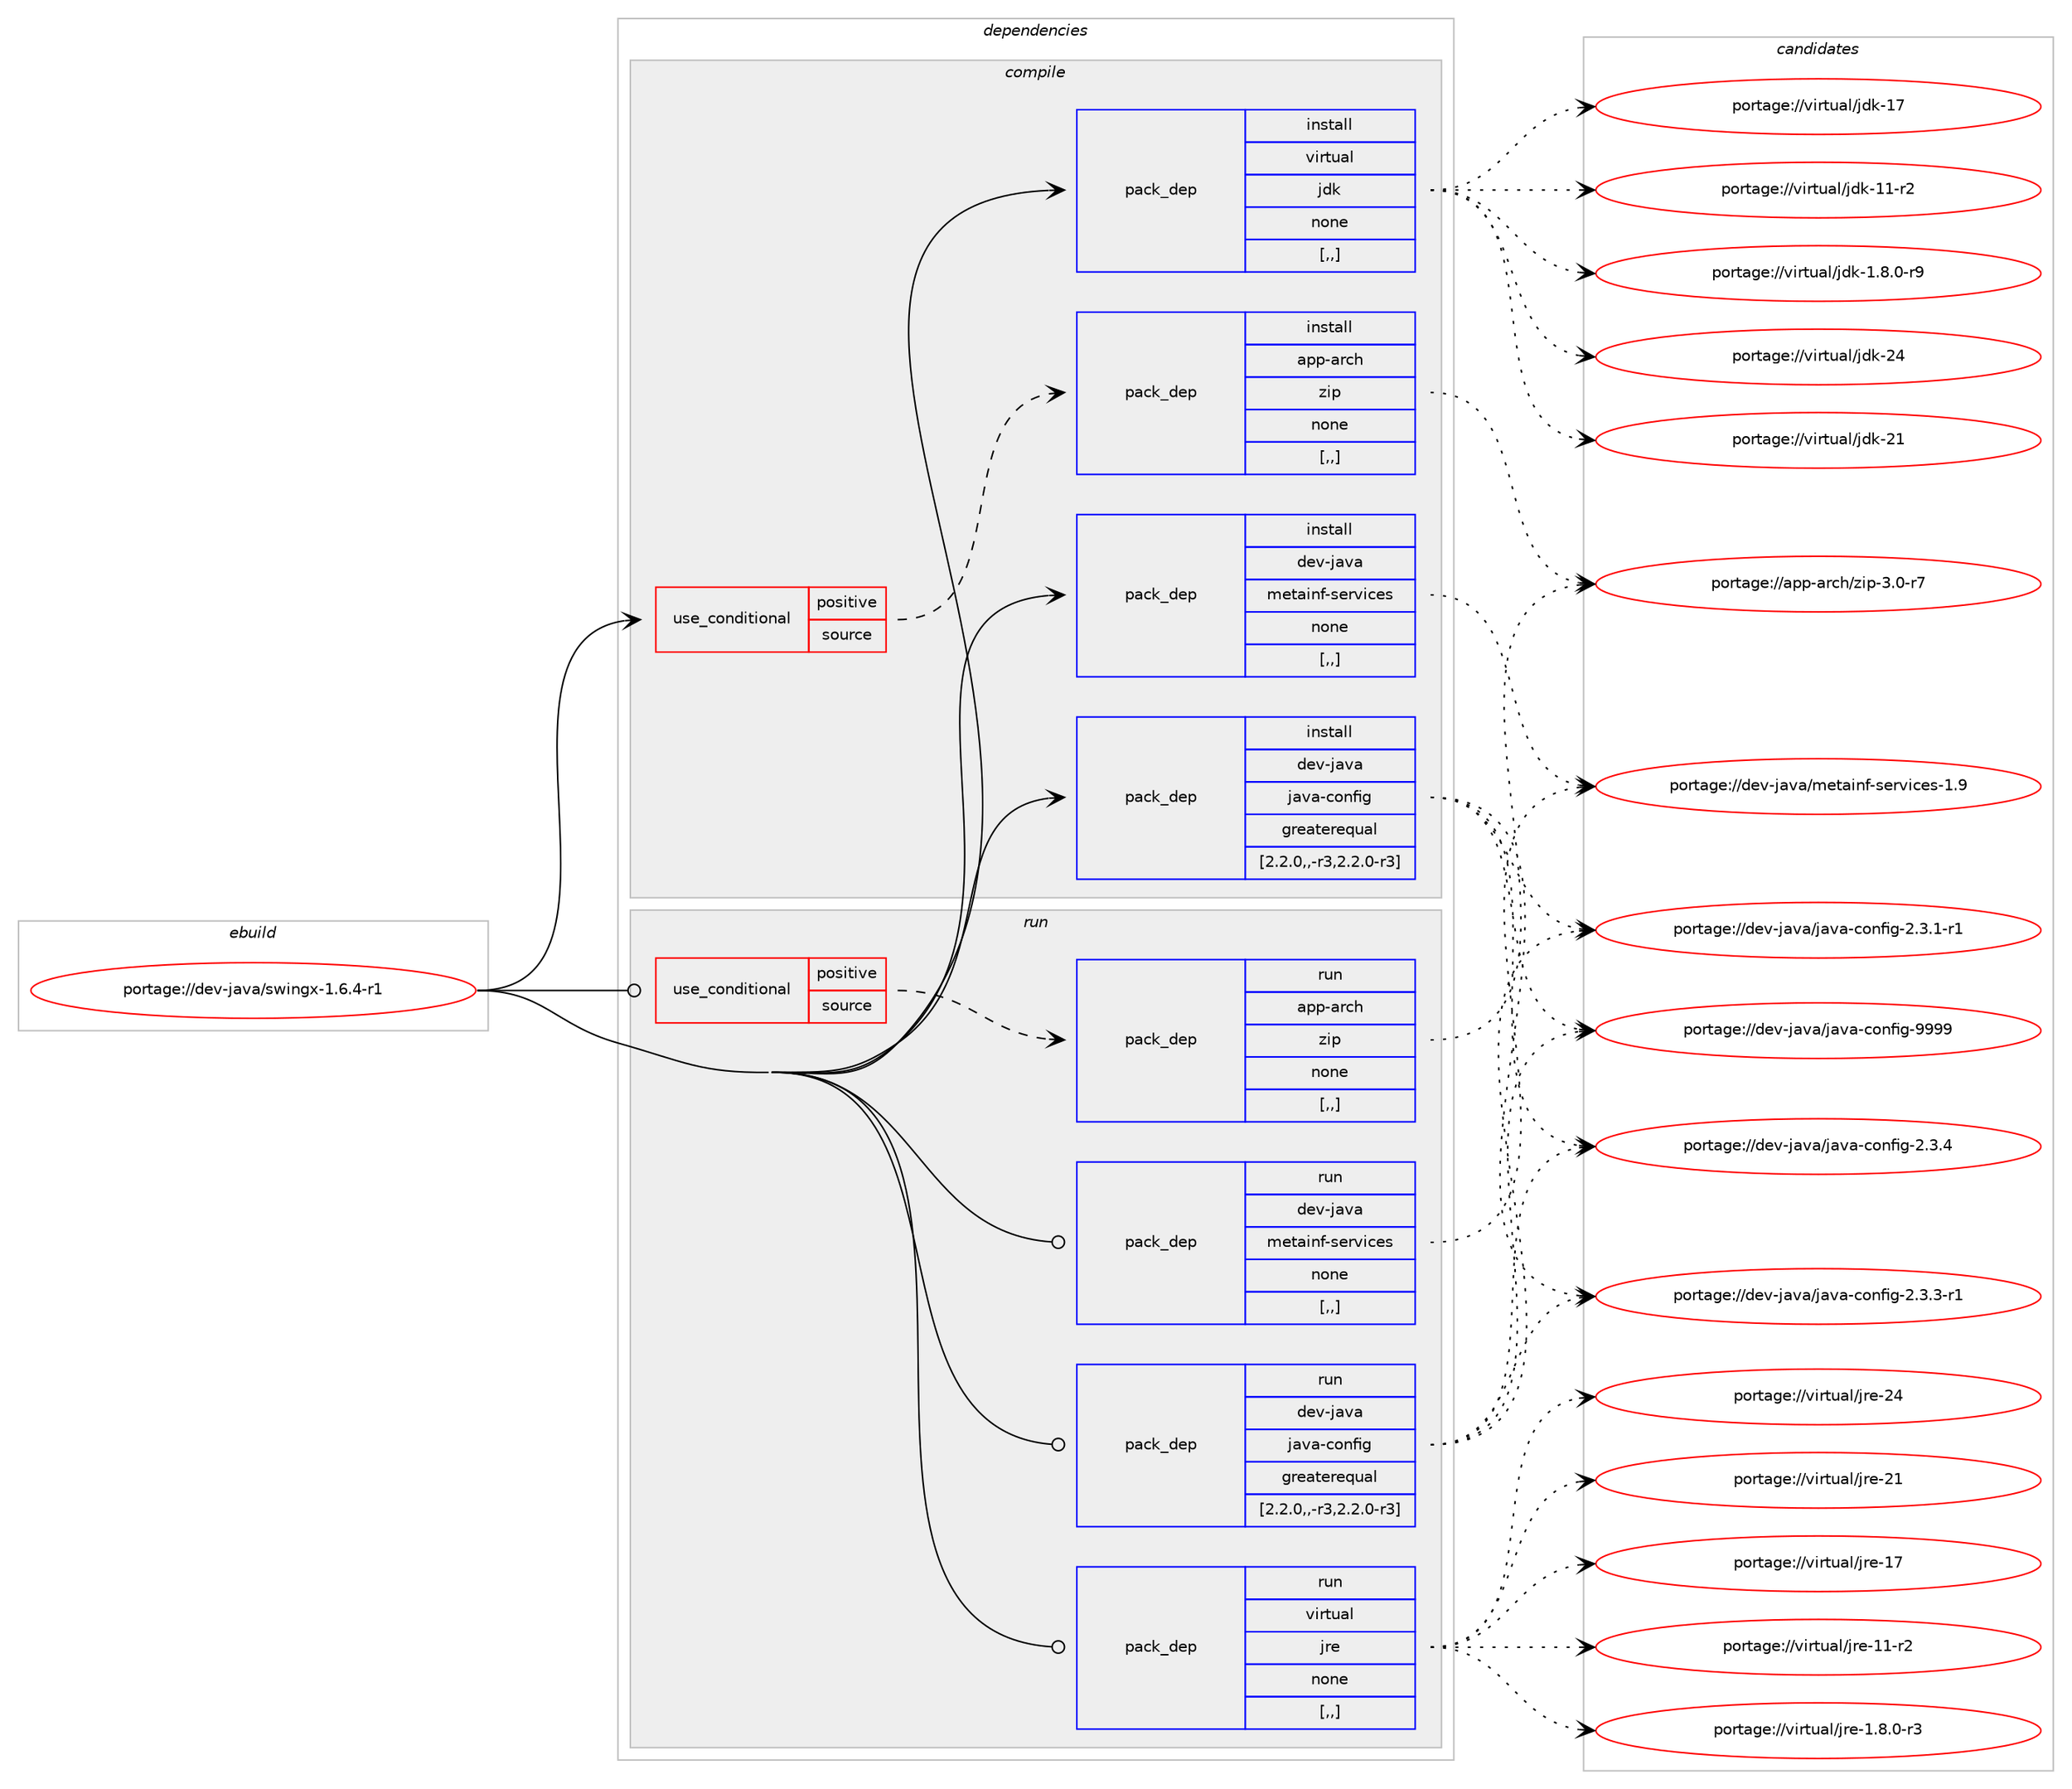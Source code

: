 digraph prolog {

# *************
# Graph options
# *************

newrank=true;
concentrate=true;
compound=true;
graph [rankdir=LR,fontname=Helvetica,fontsize=10,ranksep=1.5];#, ranksep=2.5, nodesep=0.2];
edge  [arrowhead=vee];
node  [fontname=Helvetica,fontsize=10];

# **********
# The ebuild
# **********

subgraph cluster_leftcol {
color=gray;
label=<<i>ebuild</i>>;
id [label="portage://dev-java/swingx-1.6.4-r1", color=red, width=4, href="../dev-java/swingx-1.6.4-r1.svg"];
}

# ****************
# The dependencies
# ****************

subgraph cluster_midcol {
color=gray;
label=<<i>dependencies</i>>;
subgraph cluster_compile {
fillcolor="#eeeeee";
style=filled;
label=<<i>compile</i>>;
subgraph cond22507 {
dependency97653 [label=<<TABLE BORDER="0" CELLBORDER="1" CELLSPACING="0" CELLPADDING="4"><TR><TD ROWSPAN="3" CELLPADDING="10">use_conditional</TD></TR><TR><TD>positive</TD></TR><TR><TD>source</TD></TR></TABLE>>, shape=none, color=red];
subgraph pack74080 {
dependency97654 [label=<<TABLE BORDER="0" CELLBORDER="1" CELLSPACING="0" CELLPADDING="4" WIDTH="220"><TR><TD ROWSPAN="6" CELLPADDING="30">pack_dep</TD></TR><TR><TD WIDTH="110">install</TD></TR><TR><TD>app-arch</TD></TR><TR><TD>zip</TD></TR><TR><TD>none</TD></TR><TR><TD>[,,]</TD></TR></TABLE>>, shape=none, color=blue];
}
dependency97653:e -> dependency97654:w [weight=20,style="dashed",arrowhead="vee"];
}
id:e -> dependency97653:w [weight=20,style="solid",arrowhead="vee"];
subgraph pack74081 {
dependency97655 [label=<<TABLE BORDER="0" CELLBORDER="1" CELLSPACING="0" CELLPADDING="4" WIDTH="220"><TR><TD ROWSPAN="6" CELLPADDING="30">pack_dep</TD></TR><TR><TD WIDTH="110">install</TD></TR><TR><TD>dev-java</TD></TR><TR><TD>java-config</TD></TR><TR><TD>greaterequal</TD></TR><TR><TD>[2.2.0,,-r3,2.2.0-r3]</TD></TR></TABLE>>, shape=none, color=blue];
}
id:e -> dependency97655:w [weight=20,style="solid",arrowhead="vee"];
subgraph pack74082 {
dependency97656 [label=<<TABLE BORDER="0" CELLBORDER="1" CELLSPACING="0" CELLPADDING="4" WIDTH="220"><TR><TD ROWSPAN="6" CELLPADDING="30">pack_dep</TD></TR><TR><TD WIDTH="110">install</TD></TR><TR><TD>dev-java</TD></TR><TR><TD>metainf-services</TD></TR><TR><TD>none</TD></TR><TR><TD>[,,]</TD></TR></TABLE>>, shape=none, color=blue];
}
id:e -> dependency97656:w [weight=20,style="solid",arrowhead="vee"];
subgraph pack74083 {
dependency97657 [label=<<TABLE BORDER="0" CELLBORDER="1" CELLSPACING="0" CELLPADDING="4" WIDTH="220"><TR><TD ROWSPAN="6" CELLPADDING="30">pack_dep</TD></TR><TR><TD WIDTH="110">install</TD></TR><TR><TD>virtual</TD></TR><TR><TD>jdk</TD></TR><TR><TD>none</TD></TR><TR><TD>[,,]</TD></TR></TABLE>>, shape=none, color=blue];
}
id:e -> dependency97657:w [weight=20,style="solid",arrowhead="vee"];
}
subgraph cluster_compileandrun {
fillcolor="#eeeeee";
style=filled;
label=<<i>compile and run</i>>;
}
subgraph cluster_run {
fillcolor="#eeeeee";
style=filled;
label=<<i>run</i>>;
subgraph cond22508 {
dependency97658 [label=<<TABLE BORDER="0" CELLBORDER="1" CELLSPACING="0" CELLPADDING="4"><TR><TD ROWSPAN="3" CELLPADDING="10">use_conditional</TD></TR><TR><TD>positive</TD></TR><TR><TD>source</TD></TR></TABLE>>, shape=none, color=red];
subgraph pack74084 {
dependency97659 [label=<<TABLE BORDER="0" CELLBORDER="1" CELLSPACING="0" CELLPADDING="4" WIDTH="220"><TR><TD ROWSPAN="6" CELLPADDING="30">pack_dep</TD></TR><TR><TD WIDTH="110">run</TD></TR><TR><TD>app-arch</TD></TR><TR><TD>zip</TD></TR><TR><TD>none</TD></TR><TR><TD>[,,]</TD></TR></TABLE>>, shape=none, color=blue];
}
dependency97658:e -> dependency97659:w [weight=20,style="dashed",arrowhead="vee"];
}
id:e -> dependency97658:w [weight=20,style="solid",arrowhead="odot"];
subgraph pack74085 {
dependency97660 [label=<<TABLE BORDER="0" CELLBORDER="1" CELLSPACING="0" CELLPADDING="4" WIDTH="220"><TR><TD ROWSPAN="6" CELLPADDING="30">pack_dep</TD></TR><TR><TD WIDTH="110">run</TD></TR><TR><TD>dev-java</TD></TR><TR><TD>java-config</TD></TR><TR><TD>greaterequal</TD></TR><TR><TD>[2.2.0,,-r3,2.2.0-r3]</TD></TR></TABLE>>, shape=none, color=blue];
}
id:e -> dependency97660:w [weight=20,style="solid",arrowhead="odot"];
subgraph pack74086 {
dependency97661 [label=<<TABLE BORDER="0" CELLBORDER="1" CELLSPACING="0" CELLPADDING="4" WIDTH="220"><TR><TD ROWSPAN="6" CELLPADDING="30">pack_dep</TD></TR><TR><TD WIDTH="110">run</TD></TR><TR><TD>dev-java</TD></TR><TR><TD>metainf-services</TD></TR><TR><TD>none</TD></TR><TR><TD>[,,]</TD></TR></TABLE>>, shape=none, color=blue];
}
id:e -> dependency97661:w [weight=20,style="solid",arrowhead="odot"];
subgraph pack74087 {
dependency97662 [label=<<TABLE BORDER="0" CELLBORDER="1" CELLSPACING="0" CELLPADDING="4" WIDTH="220"><TR><TD ROWSPAN="6" CELLPADDING="30">pack_dep</TD></TR><TR><TD WIDTH="110">run</TD></TR><TR><TD>virtual</TD></TR><TR><TD>jre</TD></TR><TR><TD>none</TD></TR><TR><TD>[,,]</TD></TR></TABLE>>, shape=none, color=blue];
}
id:e -> dependency97662:w [weight=20,style="solid",arrowhead="odot"];
}
}

# **************
# The candidates
# **************

subgraph cluster_choices {
rank=same;
color=gray;
label=<<i>candidates</i>>;

subgraph choice74080 {
color=black;
nodesep=1;
choice9711211245971149910447122105112455146484511455 [label="portage://app-arch/zip-3.0-r7", color=red, width=4,href="../app-arch/zip-3.0-r7.svg"];
dependency97654:e -> choice9711211245971149910447122105112455146484511455:w [style=dotted,weight="100"];
}
subgraph choice74081 {
color=black;
nodesep=1;
choice10010111845106971189747106971189745991111101021051034557575757 [label="portage://dev-java/java-config-9999", color=red, width=4,href="../dev-java/java-config-9999.svg"];
choice1001011184510697118974710697118974599111110102105103455046514652 [label="portage://dev-java/java-config-2.3.4", color=red, width=4,href="../dev-java/java-config-2.3.4.svg"];
choice10010111845106971189747106971189745991111101021051034550465146514511449 [label="portage://dev-java/java-config-2.3.3-r1", color=red, width=4,href="../dev-java/java-config-2.3.3-r1.svg"];
choice10010111845106971189747106971189745991111101021051034550465146494511449 [label="portage://dev-java/java-config-2.3.1-r1", color=red, width=4,href="../dev-java/java-config-2.3.1-r1.svg"];
dependency97655:e -> choice10010111845106971189747106971189745991111101021051034557575757:w [style=dotted,weight="100"];
dependency97655:e -> choice1001011184510697118974710697118974599111110102105103455046514652:w [style=dotted,weight="100"];
dependency97655:e -> choice10010111845106971189747106971189745991111101021051034550465146514511449:w [style=dotted,weight="100"];
dependency97655:e -> choice10010111845106971189747106971189745991111101021051034550465146494511449:w [style=dotted,weight="100"];
}
subgraph choice74082 {
color=black;
nodesep=1;
choice1001011184510697118974710910111697105110102451151011141181059910111545494657 [label="portage://dev-java/metainf-services-1.9", color=red, width=4,href="../dev-java/metainf-services-1.9.svg"];
dependency97656:e -> choice1001011184510697118974710910111697105110102451151011141181059910111545494657:w [style=dotted,weight="100"];
}
subgraph choice74083 {
color=black;
nodesep=1;
choice1181051141161179710847106100107455052 [label="portage://virtual/jdk-24", color=red, width=4,href="../virtual/jdk-24.svg"];
choice1181051141161179710847106100107455049 [label="portage://virtual/jdk-21", color=red, width=4,href="../virtual/jdk-21.svg"];
choice1181051141161179710847106100107454955 [label="portage://virtual/jdk-17", color=red, width=4,href="../virtual/jdk-17.svg"];
choice11810511411611797108471061001074549494511450 [label="portage://virtual/jdk-11-r2", color=red, width=4,href="../virtual/jdk-11-r2.svg"];
choice11810511411611797108471061001074549465646484511457 [label="portage://virtual/jdk-1.8.0-r9", color=red, width=4,href="../virtual/jdk-1.8.0-r9.svg"];
dependency97657:e -> choice1181051141161179710847106100107455052:w [style=dotted,weight="100"];
dependency97657:e -> choice1181051141161179710847106100107455049:w [style=dotted,weight="100"];
dependency97657:e -> choice1181051141161179710847106100107454955:w [style=dotted,weight="100"];
dependency97657:e -> choice11810511411611797108471061001074549494511450:w [style=dotted,weight="100"];
dependency97657:e -> choice11810511411611797108471061001074549465646484511457:w [style=dotted,weight="100"];
}
subgraph choice74084 {
color=black;
nodesep=1;
choice9711211245971149910447122105112455146484511455 [label="portage://app-arch/zip-3.0-r7", color=red, width=4,href="../app-arch/zip-3.0-r7.svg"];
dependency97659:e -> choice9711211245971149910447122105112455146484511455:w [style=dotted,weight="100"];
}
subgraph choice74085 {
color=black;
nodesep=1;
choice10010111845106971189747106971189745991111101021051034557575757 [label="portage://dev-java/java-config-9999", color=red, width=4,href="../dev-java/java-config-9999.svg"];
choice1001011184510697118974710697118974599111110102105103455046514652 [label="portage://dev-java/java-config-2.3.4", color=red, width=4,href="../dev-java/java-config-2.3.4.svg"];
choice10010111845106971189747106971189745991111101021051034550465146514511449 [label="portage://dev-java/java-config-2.3.3-r1", color=red, width=4,href="../dev-java/java-config-2.3.3-r1.svg"];
choice10010111845106971189747106971189745991111101021051034550465146494511449 [label="portage://dev-java/java-config-2.3.1-r1", color=red, width=4,href="../dev-java/java-config-2.3.1-r1.svg"];
dependency97660:e -> choice10010111845106971189747106971189745991111101021051034557575757:w [style=dotted,weight="100"];
dependency97660:e -> choice1001011184510697118974710697118974599111110102105103455046514652:w [style=dotted,weight="100"];
dependency97660:e -> choice10010111845106971189747106971189745991111101021051034550465146514511449:w [style=dotted,weight="100"];
dependency97660:e -> choice10010111845106971189747106971189745991111101021051034550465146494511449:w [style=dotted,weight="100"];
}
subgraph choice74086 {
color=black;
nodesep=1;
choice1001011184510697118974710910111697105110102451151011141181059910111545494657 [label="portage://dev-java/metainf-services-1.9", color=red, width=4,href="../dev-java/metainf-services-1.9.svg"];
dependency97661:e -> choice1001011184510697118974710910111697105110102451151011141181059910111545494657:w [style=dotted,weight="100"];
}
subgraph choice74087 {
color=black;
nodesep=1;
choice1181051141161179710847106114101455052 [label="portage://virtual/jre-24", color=red, width=4,href="../virtual/jre-24.svg"];
choice1181051141161179710847106114101455049 [label="portage://virtual/jre-21", color=red, width=4,href="../virtual/jre-21.svg"];
choice1181051141161179710847106114101454955 [label="portage://virtual/jre-17", color=red, width=4,href="../virtual/jre-17.svg"];
choice11810511411611797108471061141014549494511450 [label="portage://virtual/jre-11-r2", color=red, width=4,href="../virtual/jre-11-r2.svg"];
choice11810511411611797108471061141014549465646484511451 [label="portage://virtual/jre-1.8.0-r3", color=red, width=4,href="../virtual/jre-1.8.0-r3.svg"];
dependency97662:e -> choice1181051141161179710847106114101455052:w [style=dotted,weight="100"];
dependency97662:e -> choice1181051141161179710847106114101455049:w [style=dotted,weight="100"];
dependency97662:e -> choice1181051141161179710847106114101454955:w [style=dotted,weight="100"];
dependency97662:e -> choice11810511411611797108471061141014549494511450:w [style=dotted,weight="100"];
dependency97662:e -> choice11810511411611797108471061141014549465646484511451:w [style=dotted,weight="100"];
}
}

}
